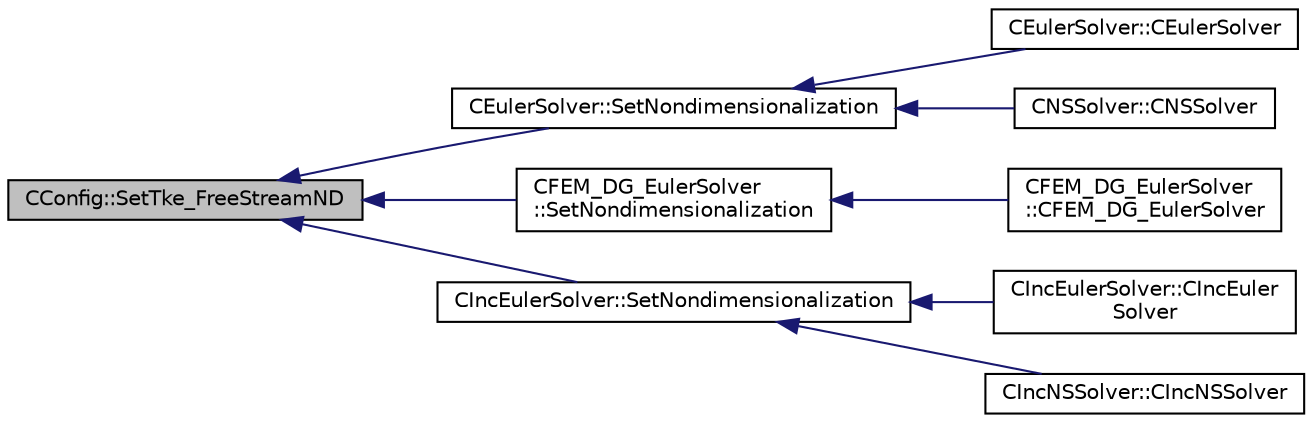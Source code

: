 digraph "CConfig::SetTke_FreeStreamND"
{
  edge [fontname="Helvetica",fontsize="10",labelfontname="Helvetica",labelfontsize="10"];
  node [fontname="Helvetica",fontsize="10",shape=record];
  rankdir="LR";
  Node15767 [label="CConfig::SetTke_FreeStreamND",height=0.2,width=0.4,color="black", fillcolor="grey75", style="filled", fontcolor="black"];
  Node15767 -> Node15768 [dir="back",color="midnightblue",fontsize="10",style="solid",fontname="Helvetica"];
  Node15768 [label="CEulerSolver::SetNondimensionalization",height=0.2,width=0.4,color="black", fillcolor="white", style="filled",URL="$class_c_euler_solver.html#a1c633d6e77fefb2e76308e2ba0af0c2c",tooltip="Set the solver nondimensionalization. "];
  Node15768 -> Node15769 [dir="back",color="midnightblue",fontsize="10",style="solid",fontname="Helvetica"];
  Node15769 [label="CEulerSolver::CEulerSolver",height=0.2,width=0.4,color="black", fillcolor="white", style="filled",URL="$class_c_euler_solver.html#ae1e74218b4e943111b100d7ddcbd4db9"];
  Node15768 -> Node15770 [dir="back",color="midnightblue",fontsize="10",style="solid",fontname="Helvetica"];
  Node15770 [label="CNSSolver::CNSSolver",height=0.2,width=0.4,color="black", fillcolor="white", style="filled",URL="$class_c_n_s_solver.html#a2a8ad49c42b4546696e631cf44b7788b"];
  Node15767 -> Node15771 [dir="back",color="midnightblue",fontsize="10",style="solid",fontname="Helvetica"];
  Node15771 [label="CFEM_DG_EulerSolver\l::SetNondimensionalization",height=0.2,width=0.4,color="black", fillcolor="white", style="filled",URL="$class_c_f_e_m___d_g___euler_solver.html#a31316dc2fe564329d9bb372961b10a3a",tooltip="Set the fluid solver nondimensionalization. "];
  Node15771 -> Node15772 [dir="back",color="midnightblue",fontsize="10",style="solid",fontname="Helvetica"];
  Node15772 [label="CFEM_DG_EulerSolver\l::CFEM_DG_EulerSolver",height=0.2,width=0.4,color="black", fillcolor="white", style="filled",URL="$class_c_f_e_m___d_g___euler_solver.html#a70d30ef9e7cd7620d54ec73f4b1ed28c"];
  Node15767 -> Node15773 [dir="back",color="midnightblue",fontsize="10",style="solid",fontname="Helvetica"];
  Node15773 [label="CIncEulerSolver::SetNondimensionalization",height=0.2,width=0.4,color="black", fillcolor="white", style="filled",URL="$class_c_inc_euler_solver.html#a2cffaa24417cb3803d36d38b3874d6d0",tooltip="Set the solver nondimensionalization. "];
  Node15773 -> Node15774 [dir="back",color="midnightblue",fontsize="10",style="solid",fontname="Helvetica"];
  Node15774 [label="CIncEulerSolver::CIncEuler\lSolver",height=0.2,width=0.4,color="black", fillcolor="white", style="filled",URL="$class_c_inc_euler_solver.html#a91f644b8f9a00215bac5bcd31dfc06d8"];
  Node15773 -> Node15775 [dir="back",color="midnightblue",fontsize="10",style="solid",fontname="Helvetica"];
  Node15775 [label="CIncNSSolver::CIncNSSolver",height=0.2,width=0.4,color="black", fillcolor="white", style="filled",URL="$class_c_inc_n_s_solver.html#a82152ac7e91fb1c5c073d98a1f08e2aa"];
}
